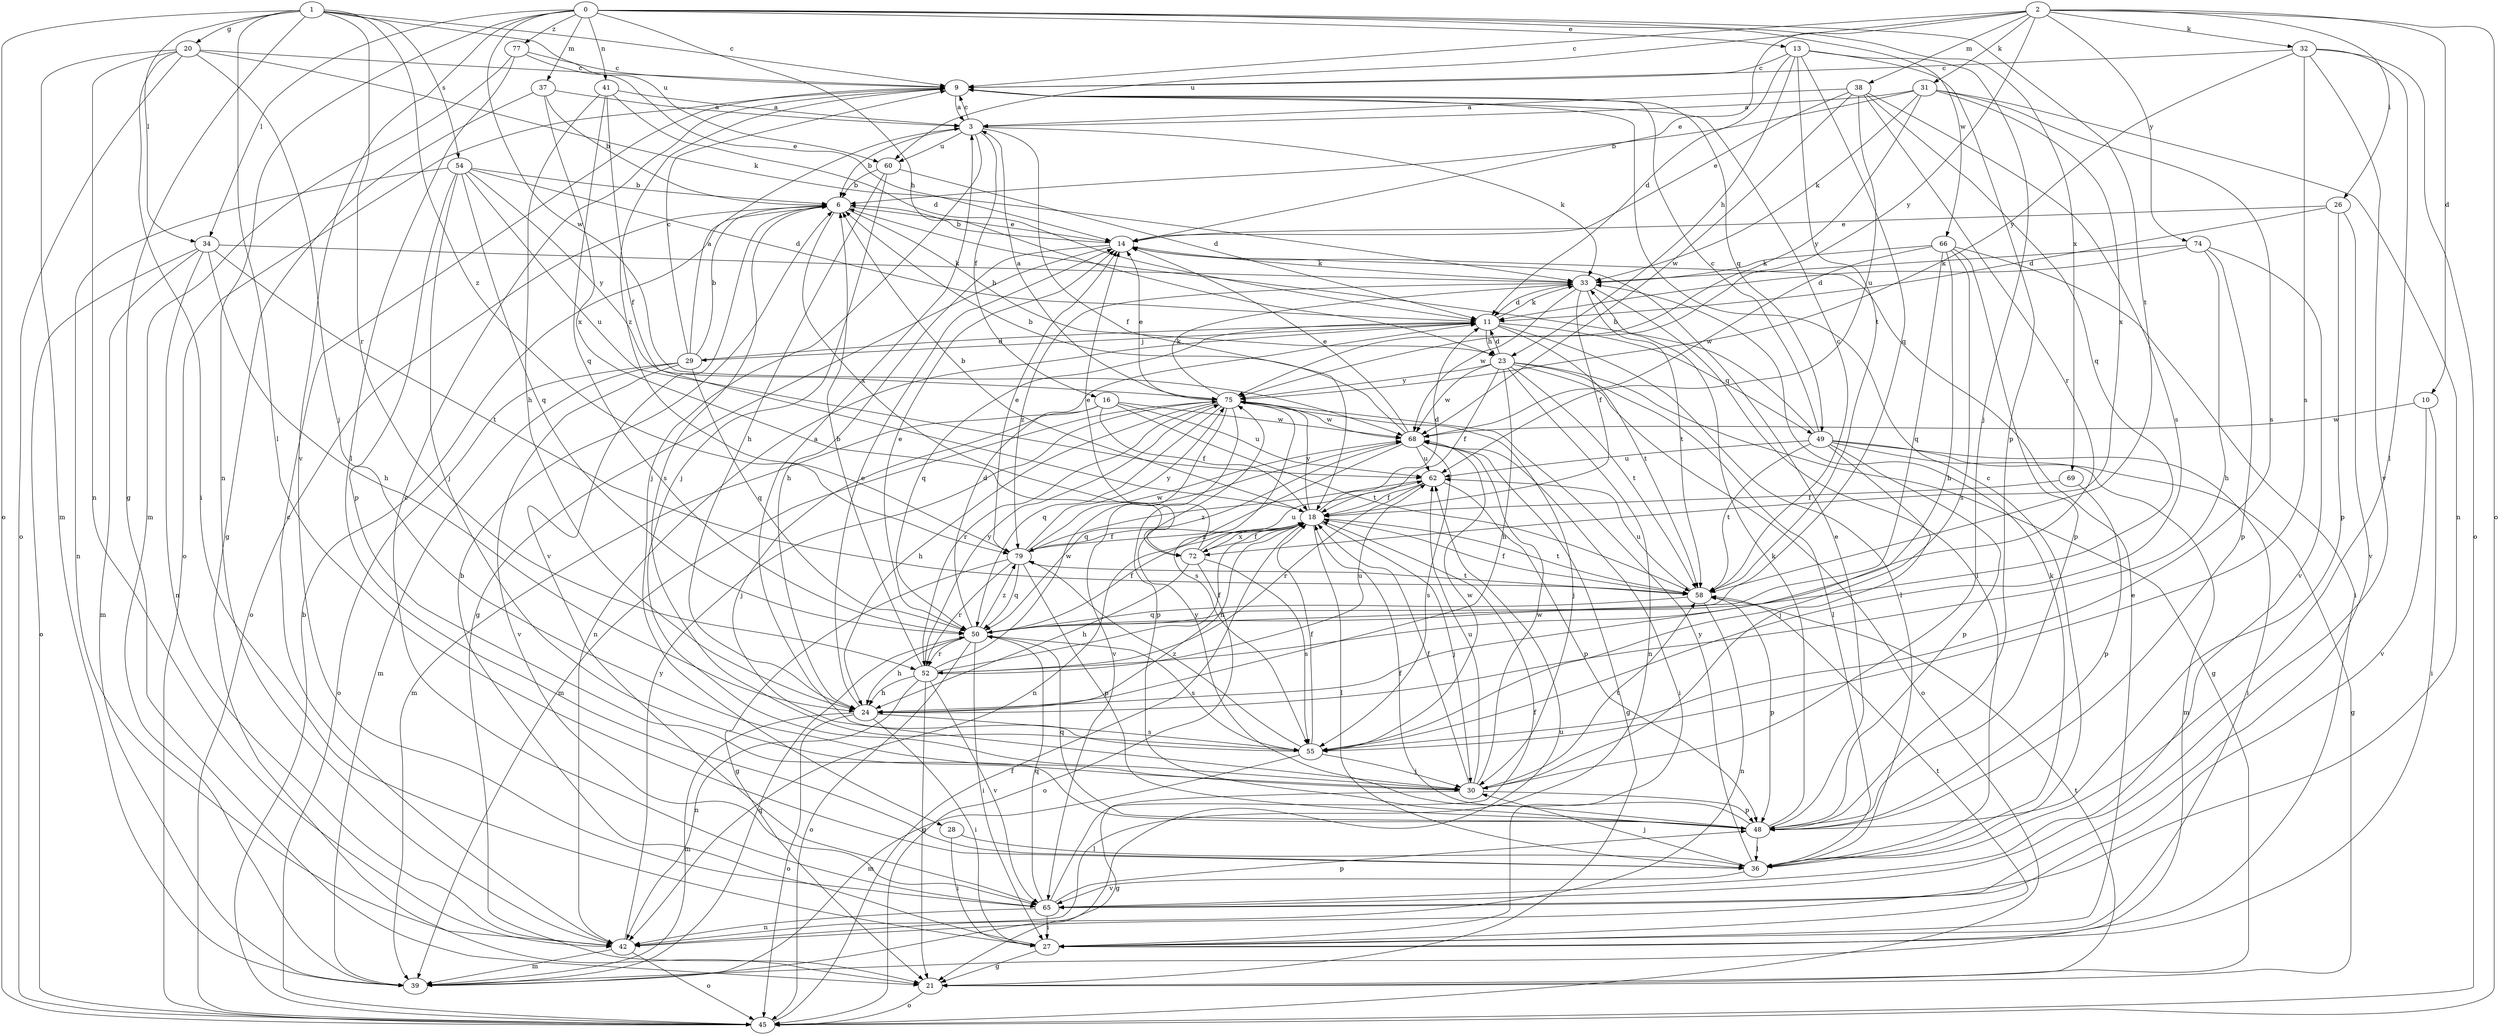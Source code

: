 strict digraph  {
0;
1;
2;
3;
6;
9;
10;
11;
13;
14;
16;
18;
20;
21;
23;
24;
26;
27;
28;
29;
30;
31;
32;
33;
34;
36;
37;
38;
39;
41;
42;
45;
48;
49;
50;
52;
54;
55;
58;
60;
62;
65;
66;
68;
69;
72;
74;
75;
77;
79;
0 -> 13  [label=e];
0 -> 23  [label=h];
0 -> 34  [label=l];
0 -> 37  [label=m];
0 -> 41  [label=n];
0 -> 42  [label=n];
0 -> 58  [label=t];
0 -> 65  [label=v];
0 -> 66  [label=w];
0 -> 68  [label=w];
0 -> 69  [label=x];
0 -> 77  [label=z];
1 -> 9  [label=c];
1 -> 20  [label=g];
1 -> 21  [label=g];
1 -> 34  [label=l];
1 -> 36  [label=l];
1 -> 45  [label=o];
1 -> 52  [label=r];
1 -> 54  [label=s];
1 -> 60  [label=u];
1 -> 79  [label=z];
2 -> 9  [label=c];
2 -> 10  [label=d];
2 -> 14  [label=e];
2 -> 26  [label=i];
2 -> 31  [label=k];
2 -> 32  [label=k];
2 -> 38  [label=m];
2 -> 45  [label=o];
2 -> 60  [label=u];
2 -> 74  [label=y];
2 -> 75  [label=y];
3 -> 6  [label=b];
3 -> 9  [label=c];
3 -> 16  [label=f];
3 -> 18  [label=f];
3 -> 28  [label=j];
3 -> 33  [label=k];
3 -> 60  [label=u];
6 -> 14  [label=e];
6 -> 23  [label=h];
6 -> 45  [label=o];
6 -> 55  [label=s];
6 -> 65  [label=v];
6 -> 72  [label=x];
9 -> 3  [label=a];
9 -> 45  [label=o];
9 -> 49  [label=q];
9 -> 79  [label=z];
10 -> 27  [label=i];
10 -> 65  [label=v];
10 -> 68  [label=w];
11 -> 23  [label=h];
11 -> 29  [label=j];
11 -> 33  [label=k];
11 -> 36  [label=l];
11 -> 42  [label=n];
11 -> 49  [label=q];
11 -> 50  [label=q];
11 -> 58  [label=t];
13 -> 9  [label=c];
13 -> 11  [label=d];
13 -> 23  [label=h];
13 -> 30  [label=j];
13 -> 48  [label=p];
13 -> 50  [label=q];
13 -> 58  [label=t];
14 -> 6  [label=b];
14 -> 21  [label=g];
14 -> 24  [label=h];
14 -> 33  [label=k];
16 -> 18  [label=f];
16 -> 30  [label=j];
16 -> 39  [label=m];
16 -> 58  [label=t];
16 -> 62  [label=u];
16 -> 68  [label=w];
18 -> 6  [label=b];
18 -> 11  [label=d];
18 -> 24  [label=h];
18 -> 30  [label=j];
18 -> 36  [label=l];
18 -> 58  [label=t];
18 -> 72  [label=x];
18 -> 75  [label=y];
18 -> 79  [label=z];
20 -> 9  [label=c];
20 -> 27  [label=i];
20 -> 30  [label=j];
20 -> 33  [label=k];
20 -> 39  [label=m];
20 -> 42  [label=n];
20 -> 45  [label=o];
21 -> 45  [label=o];
21 -> 58  [label=t];
23 -> 11  [label=d];
23 -> 18  [label=f];
23 -> 21  [label=g];
23 -> 24  [label=h];
23 -> 36  [label=l];
23 -> 42  [label=n];
23 -> 45  [label=o];
23 -> 58  [label=t];
23 -> 68  [label=w];
23 -> 75  [label=y];
24 -> 14  [label=e];
24 -> 27  [label=i];
24 -> 39  [label=m];
24 -> 45  [label=o];
24 -> 55  [label=s];
26 -> 11  [label=d];
26 -> 14  [label=e];
26 -> 48  [label=p];
26 -> 65  [label=v];
27 -> 6  [label=b];
27 -> 14  [label=e];
27 -> 21  [label=g];
27 -> 58  [label=t];
28 -> 27  [label=i];
28 -> 36  [label=l];
29 -> 3  [label=a];
29 -> 6  [label=b];
29 -> 9  [label=c];
29 -> 11  [label=d];
29 -> 39  [label=m];
29 -> 45  [label=o];
29 -> 50  [label=q];
29 -> 65  [label=v];
30 -> 18  [label=f];
30 -> 21  [label=g];
30 -> 48  [label=p];
30 -> 58  [label=t];
30 -> 62  [label=u];
30 -> 68  [label=w];
31 -> 3  [label=a];
31 -> 6  [label=b];
31 -> 33  [label=k];
31 -> 42  [label=n];
31 -> 55  [label=s];
31 -> 72  [label=x];
31 -> 75  [label=y];
32 -> 9  [label=c];
32 -> 36  [label=l];
32 -> 45  [label=o];
32 -> 55  [label=s];
32 -> 65  [label=v];
32 -> 75  [label=y];
33 -> 11  [label=d];
33 -> 18  [label=f];
33 -> 36  [label=l];
33 -> 58  [label=t];
33 -> 68  [label=w];
33 -> 79  [label=z];
34 -> 24  [label=h];
34 -> 33  [label=k];
34 -> 39  [label=m];
34 -> 42  [label=n];
34 -> 45  [label=o];
34 -> 58  [label=t];
36 -> 9  [label=c];
36 -> 30  [label=j];
36 -> 33  [label=k];
36 -> 65  [label=v];
36 -> 75  [label=y];
37 -> 3  [label=a];
37 -> 6  [label=b];
37 -> 21  [label=g];
37 -> 72  [label=x];
38 -> 3  [label=a];
38 -> 14  [label=e];
38 -> 50  [label=q];
38 -> 52  [label=r];
38 -> 55  [label=s];
38 -> 62  [label=u];
38 -> 68  [label=w];
39 -> 50  [label=q];
39 -> 62  [label=u];
41 -> 3  [label=a];
41 -> 11  [label=d];
41 -> 18  [label=f];
41 -> 24  [label=h];
41 -> 50  [label=q];
42 -> 9  [label=c];
42 -> 39  [label=m];
42 -> 45  [label=o];
42 -> 75  [label=y];
45 -> 6  [label=b];
45 -> 18  [label=f];
48 -> 14  [label=e];
48 -> 18  [label=f];
48 -> 33  [label=k];
48 -> 36  [label=l];
48 -> 50  [label=q];
48 -> 75  [label=y];
49 -> 6  [label=b];
49 -> 9  [label=c];
49 -> 21  [label=g];
49 -> 27  [label=i];
49 -> 30  [label=j];
49 -> 39  [label=m];
49 -> 48  [label=p];
49 -> 58  [label=t];
49 -> 62  [label=u];
50 -> 11  [label=d];
50 -> 14  [label=e];
50 -> 18  [label=f];
50 -> 24  [label=h];
50 -> 27  [label=i];
50 -> 45  [label=o];
50 -> 52  [label=r];
50 -> 55  [label=s];
50 -> 79  [label=z];
52 -> 6  [label=b];
52 -> 18  [label=f];
52 -> 21  [label=g];
52 -> 24  [label=h];
52 -> 42  [label=n];
52 -> 62  [label=u];
52 -> 65  [label=v];
52 -> 68  [label=w];
52 -> 75  [label=y];
54 -> 6  [label=b];
54 -> 11  [label=d];
54 -> 30  [label=j];
54 -> 42  [label=n];
54 -> 48  [label=p];
54 -> 50  [label=q];
54 -> 62  [label=u];
54 -> 75  [label=y];
55 -> 3  [label=a];
55 -> 18  [label=f];
55 -> 30  [label=j];
55 -> 39  [label=m];
55 -> 68  [label=w];
55 -> 79  [label=z];
58 -> 9  [label=c];
58 -> 18  [label=f];
58 -> 42  [label=n];
58 -> 48  [label=p];
58 -> 50  [label=q];
58 -> 62  [label=u];
60 -> 6  [label=b];
60 -> 11  [label=d];
60 -> 24  [label=h];
60 -> 30  [label=j];
62 -> 18  [label=f];
62 -> 48  [label=p];
62 -> 52  [label=r];
62 -> 79  [label=z];
65 -> 9  [label=c];
65 -> 18  [label=f];
65 -> 27  [label=i];
65 -> 42  [label=n];
65 -> 48  [label=p];
65 -> 50  [label=q];
66 -> 24  [label=h];
66 -> 27  [label=i];
66 -> 33  [label=k];
66 -> 48  [label=p];
66 -> 50  [label=q];
66 -> 55  [label=s];
66 -> 68  [label=w];
68 -> 6  [label=b];
68 -> 14  [label=e];
68 -> 21  [label=g];
68 -> 27  [label=i];
68 -> 42  [label=n];
68 -> 50  [label=q];
68 -> 55  [label=s];
68 -> 62  [label=u];
69 -> 18  [label=f];
69 -> 48  [label=p];
72 -> 14  [label=e];
72 -> 18  [label=f];
72 -> 24  [label=h];
72 -> 45  [label=o];
72 -> 55  [label=s];
72 -> 62  [label=u];
74 -> 11  [label=d];
74 -> 24  [label=h];
74 -> 33  [label=k];
74 -> 48  [label=p];
74 -> 65  [label=v];
75 -> 3  [label=a];
75 -> 14  [label=e];
75 -> 24  [label=h];
75 -> 30  [label=j];
75 -> 33  [label=k];
75 -> 39  [label=m];
75 -> 48  [label=p];
75 -> 50  [label=q];
75 -> 52  [label=r];
75 -> 55  [label=s];
75 -> 65  [label=v];
75 -> 68  [label=w];
77 -> 9  [label=c];
77 -> 14  [label=e];
77 -> 36  [label=l];
77 -> 39  [label=m];
79 -> 14  [label=e];
79 -> 18  [label=f];
79 -> 21  [label=g];
79 -> 48  [label=p];
79 -> 50  [label=q];
79 -> 52  [label=r];
79 -> 58  [label=t];
79 -> 68  [label=w];
79 -> 75  [label=y];
}
